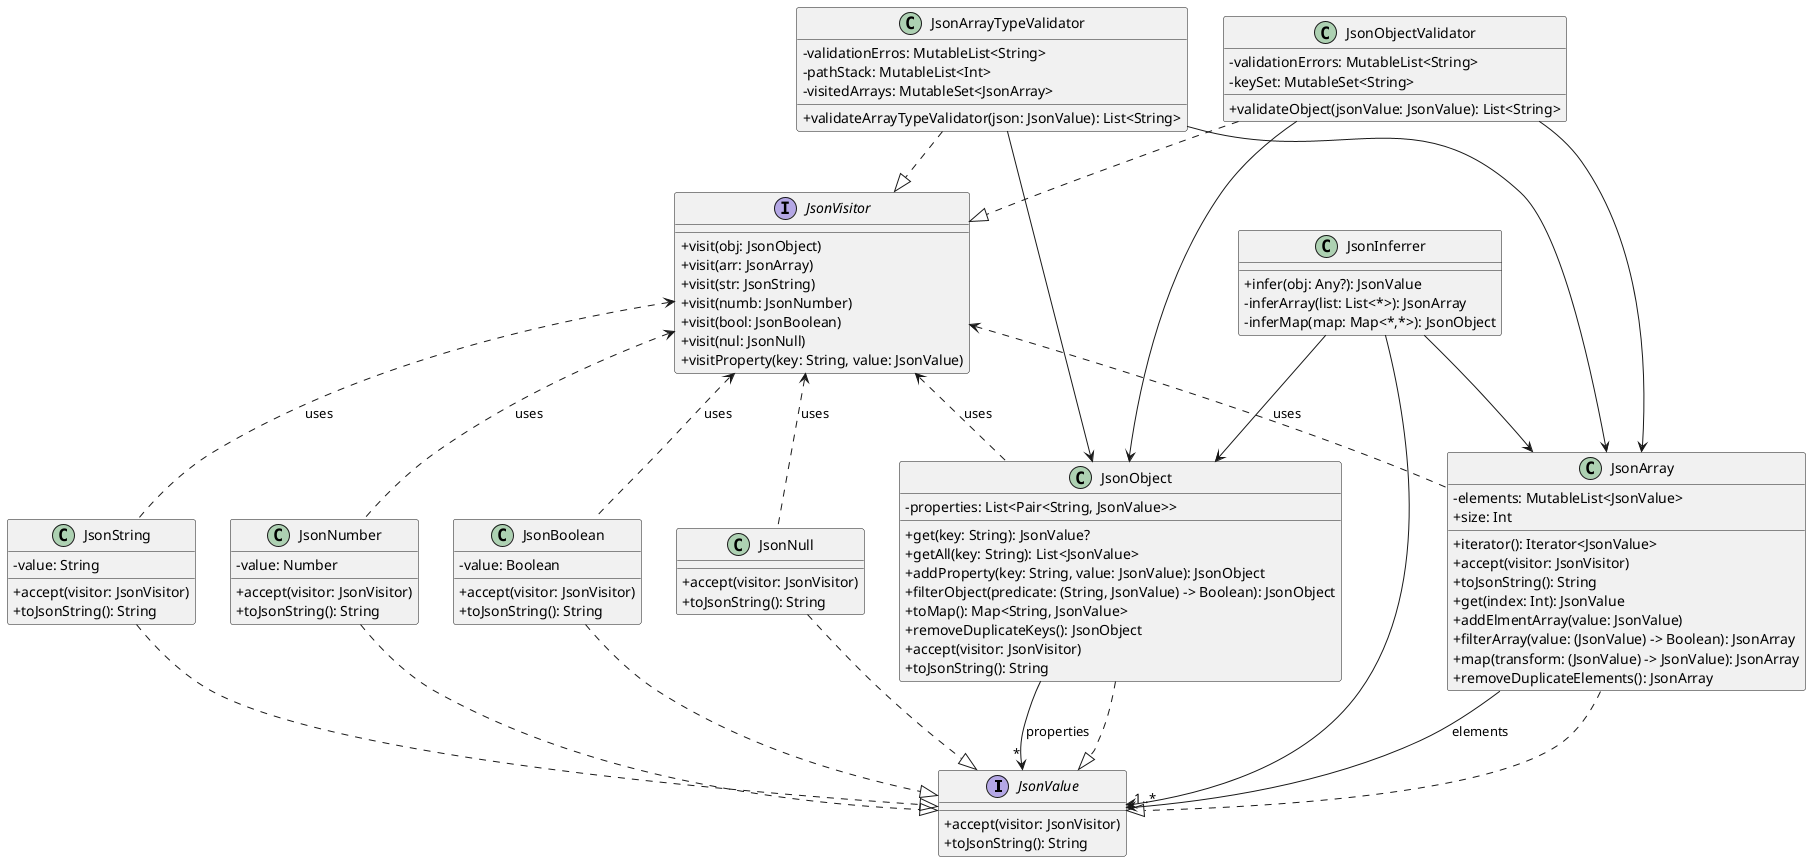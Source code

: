 @startuml
skinparam classAttributeIconSize 0

interface JsonValue {
    +accept(visitor: JsonVisitor)
    +toJsonString(): String
}

class JsonArray {
    - elements: MutableList<JsonValue>
    +iterator(): Iterator<JsonValue>
    +accept(visitor: JsonVisitor)
    +toJsonString(): String
    +get(index: Int): JsonValue
    +addElmentArray(value: JsonValue)
    +size: Int
    +filterArray(value: (JsonValue) -> Boolean): JsonArray
    +map(transform: (JsonValue) -> JsonValue): JsonArray
    +removeDuplicateElements(): JsonArray
}

class JsonObject {
    - properties: List<Pair<String, JsonValue>>
    +get(key: String): JsonValue?
    +getAll(key: String): List<JsonValue>
    +addProperty(key: String, value: JsonValue): JsonObject
    +filterObject(predicate: (String, JsonValue) -> Boolean): JsonObject
    +toMap(): Map<String, JsonValue>
    +removeDuplicateKeys(): JsonObject
    +accept(visitor: JsonVisitor)
    +toJsonString(): String
}

class JsonString {
    - value: String
    +accept(visitor: JsonVisitor)
    +toJsonString(): String
}

class JsonNumber{
    - value: Number
    + accept(visitor: JsonVisitor)
    + toJsonString(): String
}
class JsonBoolean{
    - value: Boolean
    + accept(visitor: JsonVisitor)
    + toJsonString(): String
}
class JsonNull{
    + accept(visitor: JsonVisitor)
    + toJsonString(): String
}

interface JsonVisitor {
    + visit(obj: JsonObject)
    + visit(arr: JsonArray)
    + visit(str: JsonString)
    + visit(numb: JsonNumber)
    + visit(bool: JsonBoolean)
    + visit(nul: JsonNull)
    + visitProperty(key: String, value: JsonValue)
}

class JsonInferrer {
    + infer(obj: Any?): JsonValue
    - inferArray(list: List<*>): JsonArray
    - inferMap(map: Map<*,*>): JsonObject
}

class JsonArrayTypeValidator {
    - validationErros: MutableList<String>
    - pathStack: MutableList<Int>
    - visitedArrays: MutableSet<JsonArray>
    + validateArrayTypeValidator(json: JsonValue): List<String>
}

class JsonObjectValidator {
    - validationErrors: MutableList<String>
    - keySet: MutableSet<String>
    + validateObject(jsonValue: JsonValue): List<String>
}



' Relações
JsonArray ..|> JsonValue
JsonObject ..|> JsonValue
JsonString ..|> JsonValue
JsonNumber ..|> JsonValue
JsonBoolean ..|> JsonValue
JsonNull ..|> JsonValue

JsonArray --> "1..*" JsonValue : elements
JsonObject --> "*" JsonValue : properties
JsonVisitor <.. JsonArray : uses
JsonVisitor <.. JsonObject : uses
JsonVisitor <.. JsonString : uses
JsonVisitor <.. JsonNumber : uses
JsonVisitor <.. JsonBoolean : uses
JsonVisitor <.. JsonNull : uses



JsonArrayTypeValidator ..|> JsonVisitor
JsonObjectValidator ..|> JsonVisitor

JsonArrayTypeValidator --> JsonArray
JsonArrayTypeValidator --> JsonObject
JsonObjectValidator --> JsonObject
JsonObjectValidator --> JsonArray

JsonInferrer --> JsonObject
JsonInferrer --> JsonArray
JsonInferrer --> JsonValue

@enduml
